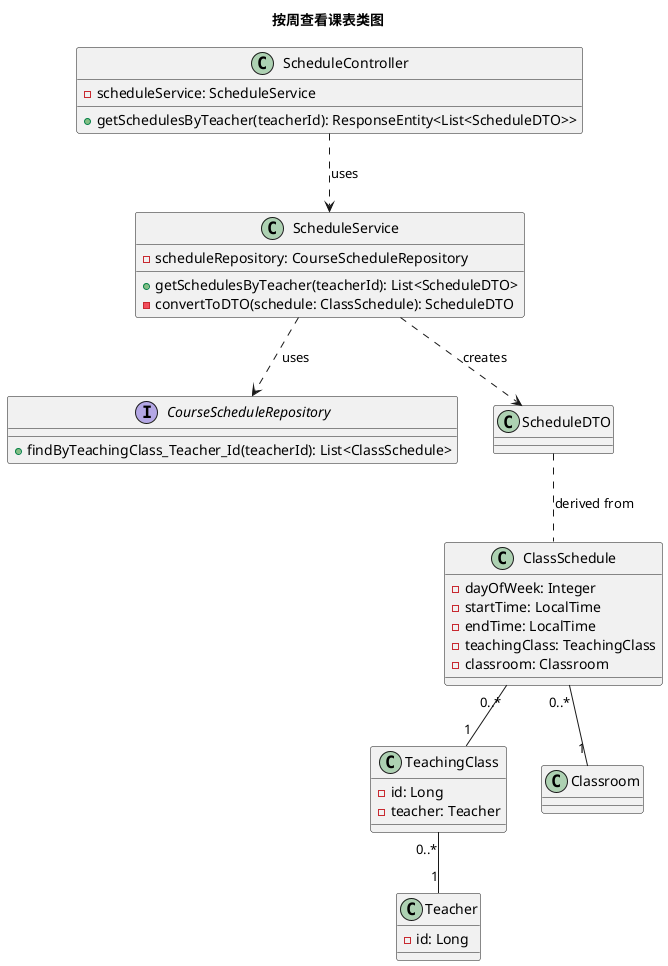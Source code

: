 @startuml

title 按周查看课表类图

class ScheduleController {
    + getSchedulesByTeacher(teacherId): ResponseEntity<List<ScheduleDTO>>
    - scheduleService: ScheduleService
}

class ScheduleService {
    + getSchedulesByTeacher(teacherId): List<ScheduleDTO>
    - scheduleRepository: CourseScheduleRepository
    - convertToDTO(schedule: ClassSchedule): ScheduleDTO
}

interface CourseScheduleRepository {
    + findByTeachingClass_Teacher_Id(teacherId): List<ClassSchedule>
}

class ScheduleDTO {
}

class ClassSchedule {
    - dayOfWeek: Integer
    - startTime: LocalTime
    - endTime: LocalTime
    - teachingClass: TeachingClass
    - classroom: Classroom
}
class TeachingClass {
    - id: Long
    - teacher: Teacher
}
class Teacher {
    - id: Long
}
class Classroom {
}

ScheduleController ..> ScheduleService : uses
ScheduleService ..> CourseScheduleRepository : uses

ScheduleService ..> ScheduleDTO : creates
ScheduleDTO .. ClassSchedule : derived from

ClassSchedule "0..*" -- "1" TeachingClass
TeachingClass "0..*" -- "1" Teacher
ClassSchedule "0..*" -- "1" Classroom

@enduml 